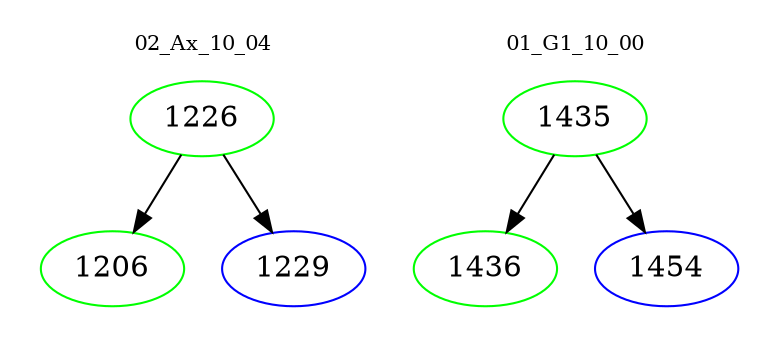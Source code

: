 digraph{
subgraph cluster_0 {
color = white
label = "02_Ax_10_04";
fontsize=10;
T0_1226 [label="1226", color="green"]
T0_1226 -> T0_1206 [color="black"]
T0_1206 [label="1206", color="green"]
T0_1226 -> T0_1229 [color="black"]
T0_1229 [label="1229", color="blue"]
}
subgraph cluster_1 {
color = white
label = "01_G1_10_00";
fontsize=10;
T1_1435 [label="1435", color="green"]
T1_1435 -> T1_1436 [color="black"]
T1_1436 [label="1436", color="green"]
T1_1435 -> T1_1454 [color="black"]
T1_1454 [label="1454", color="blue"]
}
}
